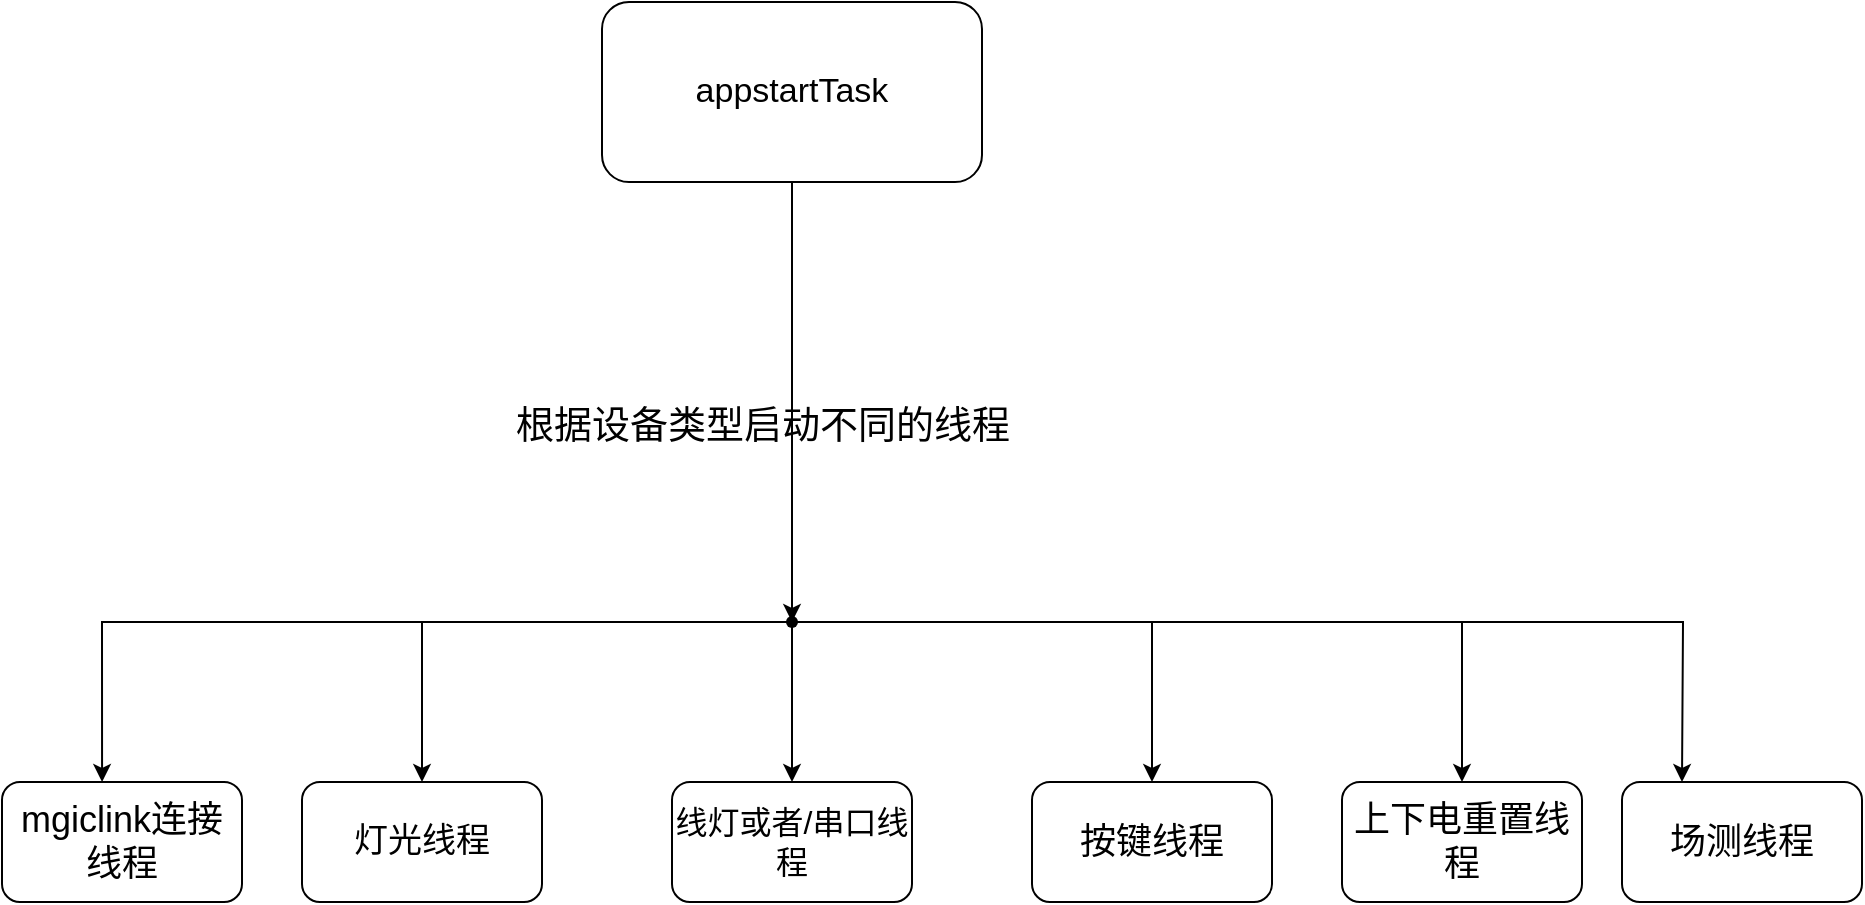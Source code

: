<mxfile version="24.2.5" type="github">
  <diagram id="prtHgNgQTEPvFCAcTncT" name="Page-1">
    <mxGraphModel dx="1485" dy="648" grid="1" gridSize="10" guides="1" tooltips="1" connect="1" arrows="1" fold="1" page="1" pageScale="1" pageWidth="9999999999999900" pageHeight="1920" math="0" shadow="0">
      <root>
        <mxCell id="0" />
        <mxCell id="1" parent="0" />
        <mxCell id="_62RTePUEJuO3vsufu90-19" value="" style="edgeStyle=orthogonalEdgeStyle;rounded=0;orthogonalLoop=1;jettySize=auto;html=1;" edge="1" parent="1" source="_62RTePUEJuO3vsufu90-11" target="_62RTePUEJuO3vsufu90-18">
          <mxGeometry relative="1" as="geometry" />
        </mxCell>
        <mxCell id="_62RTePUEJuO3vsufu90-11" value="&lt;font style=&quot;font-size: 17px;&quot;&gt;appstartTask&lt;/font&gt;" style="rounded=1;whiteSpace=wrap;html=1;" vertex="1" parent="1">
          <mxGeometry x="660" y="120" width="190" height="90" as="geometry" />
        </mxCell>
        <mxCell id="_62RTePUEJuO3vsufu90-22" value="" style="edgeStyle=orthogonalEdgeStyle;rounded=0;orthogonalLoop=1;jettySize=auto;html=1;" edge="1" parent="1" source="_62RTePUEJuO3vsufu90-18" target="_62RTePUEJuO3vsufu90-21">
          <mxGeometry relative="1" as="geometry" />
        </mxCell>
        <mxCell id="_62RTePUEJuO3vsufu90-24" value="" style="edgeStyle=orthogonalEdgeStyle;rounded=0;orthogonalLoop=1;jettySize=auto;html=1;" edge="1" parent="1" source="_62RTePUEJuO3vsufu90-18" target="_62RTePUEJuO3vsufu90-23">
          <mxGeometry relative="1" as="geometry" />
        </mxCell>
        <mxCell id="_62RTePUEJuO3vsufu90-26" value="" style="edgeStyle=orthogonalEdgeStyle;rounded=0;orthogonalLoop=1;jettySize=auto;html=1;" edge="1" parent="1" source="_62RTePUEJuO3vsufu90-18" target="_62RTePUEJuO3vsufu90-25">
          <mxGeometry relative="1" as="geometry" />
        </mxCell>
        <mxCell id="_62RTePUEJuO3vsufu90-29" style="edgeStyle=orthogonalEdgeStyle;rounded=0;orthogonalLoop=1;jettySize=auto;html=1;entryX=0.5;entryY=0;entryDx=0;entryDy=0;" edge="1" parent="1" source="_62RTePUEJuO3vsufu90-18" target="_62RTePUEJuO3vsufu90-30">
          <mxGeometry relative="1" as="geometry">
            <mxPoint x="1090" y="490" as="targetPoint" />
          </mxGeometry>
        </mxCell>
        <mxCell id="_62RTePUEJuO3vsufu90-31" style="edgeStyle=orthogonalEdgeStyle;rounded=0;orthogonalLoop=1;jettySize=auto;html=1;" edge="1" parent="1" source="_62RTePUEJuO3vsufu90-18">
          <mxGeometry relative="1" as="geometry">
            <mxPoint x="1200" y="510" as="targetPoint" />
          </mxGeometry>
        </mxCell>
        <mxCell id="_62RTePUEJuO3vsufu90-34" style="edgeStyle=orthogonalEdgeStyle;rounded=0;orthogonalLoop=1;jettySize=auto;html=1;entryX=0.417;entryY=0;entryDx=0;entryDy=0;entryPerimeter=0;" edge="1" parent="1" source="_62RTePUEJuO3vsufu90-18" target="_62RTePUEJuO3vsufu90-35">
          <mxGeometry relative="1" as="geometry">
            <mxPoint x="410" y="500" as="targetPoint" />
          </mxGeometry>
        </mxCell>
        <mxCell id="_62RTePUEJuO3vsufu90-18" value="" style="shape=waypoint;sketch=0;size=6;pointerEvents=1;points=[];fillColor=default;resizable=0;rotatable=0;perimeter=centerPerimeter;snapToPoint=1;rounded=1;" vertex="1" parent="1">
          <mxGeometry x="745" y="420" width="20" height="20" as="geometry" />
        </mxCell>
        <mxCell id="_62RTePUEJuO3vsufu90-20" value="&lt;font style=&quot;font-size: 19px;&quot;&gt;根据设备类型启动不同的线程&lt;/font&gt;&lt;div style=&quot;font-size: 19px;&quot;&gt;&lt;br&gt;&lt;/div&gt;" style="text;html=1;align=center;verticalAlign=middle;resizable=0;points=[];autosize=1;strokeColor=none;fillColor=none;" vertex="1" parent="1">
          <mxGeometry x="605" y="313" width="270" height="60" as="geometry" />
        </mxCell>
        <mxCell id="_62RTePUEJuO3vsufu90-21" value="&lt;font style=&quot;font-size: 17px;&quot;&gt;灯光线程&lt;/font&gt;" style="whiteSpace=wrap;html=1;sketch=0;pointerEvents=1;rounded=1;" vertex="1" parent="1">
          <mxGeometry x="510" y="510" width="120" height="60" as="geometry" />
        </mxCell>
        <mxCell id="_62RTePUEJuO3vsufu90-23" value="&lt;font style=&quot;font-size: 16px;&quot;&gt;线灯或者/串口线程&lt;/font&gt;" style="whiteSpace=wrap;html=1;sketch=0;pointerEvents=1;rounded=1;" vertex="1" parent="1">
          <mxGeometry x="695" y="510" width="120" height="60" as="geometry" />
        </mxCell>
        <mxCell id="_62RTePUEJuO3vsufu90-25" value="&lt;font style=&quot;font-size: 18px;&quot;&gt;按键线程&lt;/font&gt;" style="whiteSpace=wrap;html=1;sketch=0;pointerEvents=1;rounded=1;" vertex="1" parent="1">
          <mxGeometry x="875" y="510" width="120" height="60" as="geometry" />
        </mxCell>
        <mxCell id="_62RTePUEJuO3vsufu90-30" value="&lt;font style=&quot;font-size: 18px;&quot;&gt;上下电重置线程&lt;/font&gt;" style="whiteSpace=wrap;html=1;sketch=0;pointerEvents=1;rounded=1;" vertex="1" parent="1">
          <mxGeometry x="1030" y="510" width="120" height="60" as="geometry" />
        </mxCell>
        <mxCell id="_62RTePUEJuO3vsufu90-33" value="&lt;font style=&quot;font-size: 18px;&quot;&gt;场测线程&lt;/font&gt;" style="whiteSpace=wrap;html=1;sketch=0;pointerEvents=1;rounded=1;" vertex="1" parent="1">
          <mxGeometry x="1170" y="510" width="120" height="60" as="geometry" />
        </mxCell>
        <mxCell id="_62RTePUEJuO3vsufu90-35" value="&lt;font style=&quot;font-size: 18px;&quot;&gt;mgiclink连接线程&lt;/font&gt;" style="whiteSpace=wrap;html=1;sketch=0;pointerEvents=1;rounded=1;" vertex="1" parent="1">
          <mxGeometry x="360" y="510" width="120" height="60" as="geometry" />
        </mxCell>
      </root>
    </mxGraphModel>
  </diagram>
</mxfile>

